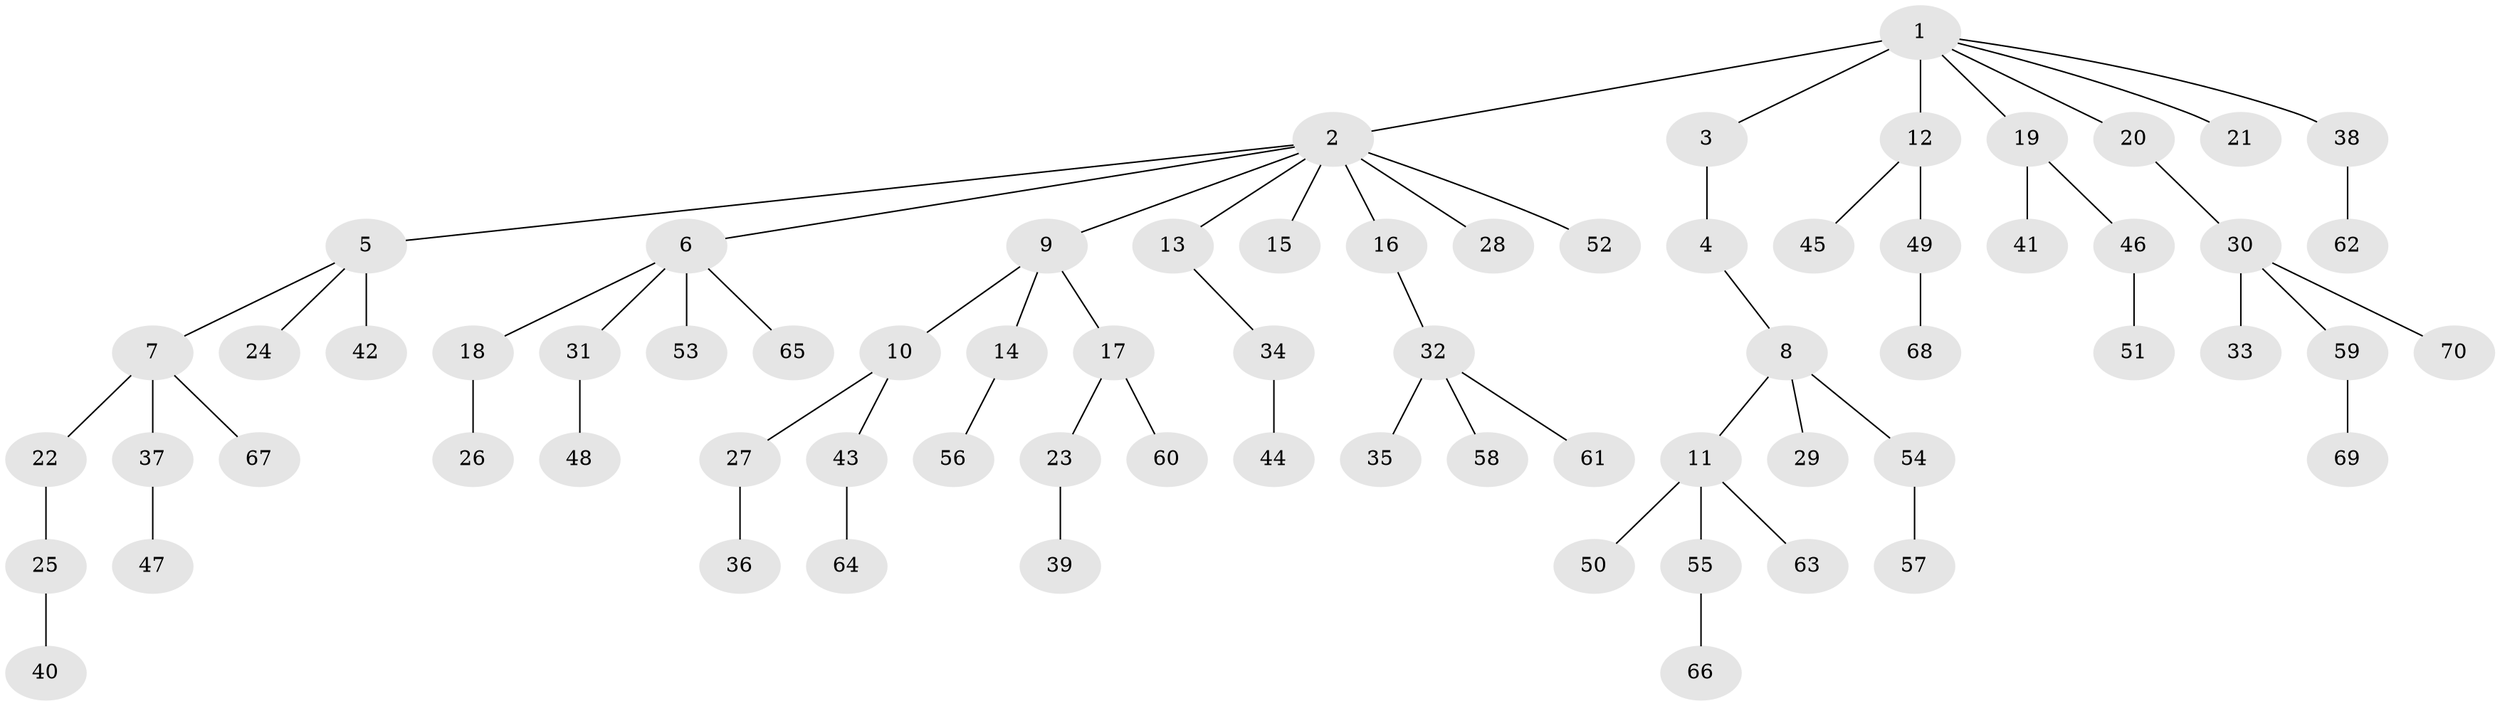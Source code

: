 // original degree distribution, {8: 0.007142857142857143, 7: 0.007142857142857143, 2: 0.24285714285714285, 3: 0.15, 6: 0.007142857142857143, 5: 0.05714285714285714, 4: 0.02857142857142857, 1: 0.5}
// Generated by graph-tools (version 1.1) at 2025/36/03/09/25 02:36:36]
// undirected, 70 vertices, 69 edges
graph export_dot {
graph [start="1"]
  node [color=gray90,style=filled];
  1;
  2;
  3;
  4;
  5;
  6;
  7;
  8;
  9;
  10;
  11;
  12;
  13;
  14;
  15;
  16;
  17;
  18;
  19;
  20;
  21;
  22;
  23;
  24;
  25;
  26;
  27;
  28;
  29;
  30;
  31;
  32;
  33;
  34;
  35;
  36;
  37;
  38;
  39;
  40;
  41;
  42;
  43;
  44;
  45;
  46;
  47;
  48;
  49;
  50;
  51;
  52;
  53;
  54;
  55;
  56;
  57;
  58;
  59;
  60;
  61;
  62;
  63;
  64;
  65;
  66;
  67;
  68;
  69;
  70;
  1 -- 2 [weight=2.0];
  1 -- 3 [weight=1.0];
  1 -- 12 [weight=2.0];
  1 -- 19 [weight=1.0];
  1 -- 20 [weight=1.0];
  1 -- 21 [weight=1.0];
  1 -- 38 [weight=1.0];
  2 -- 5 [weight=1.0];
  2 -- 6 [weight=1.0];
  2 -- 9 [weight=1.0];
  2 -- 13 [weight=1.0];
  2 -- 15 [weight=1.0];
  2 -- 16 [weight=1.0];
  2 -- 28 [weight=1.0];
  2 -- 52 [weight=1.0];
  3 -- 4 [weight=3.0];
  4 -- 8 [weight=1.0];
  5 -- 7 [weight=1.0];
  5 -- 24 [weight=1.0];
  5 -- 42 [weight=2.0];
  6 -- 18 [weight=1.0];
  6 -- 31 [weight=1.0];
  6 -- 53 [weight=1.0];
  6 -- 65 [weight=1.0];
  7 -- 22 [weight=1.0];
  7 -- 37 [weight=1.0];
  7 -- 67 [weight=1.0];
  8 -- 11 [weight=1.0];
  8 -- 29 [weight=1.0];
  8 -- 54 [weight=1.0];
  9 -- 10 [weight=1.0];
  9 -- 14 [weight=1.0];
  9 -- 17 [weight=1.0];
  10 -- 27 [weight=1.0];
  10 -- 43 [weight=1.0];
  11 -- 50 [weight=1.0];
  11 -- 55 [weight=1.0];
  11 -- 63 [weight=1.0];
  12 -- 45 [weight=1.0];
  12 -- 49 [weight=1.0];
  13 -- 34 [weight=1.0];
  14 -- 56 [weight=1.0];
  16 -- 32 [weight=1.0];
  17 -- 23 [weight=1.0];
  17 -- 60 [weight=1.0];
  18 -- 26 [weight=2.0];
  19 -- 41 [weight=1.0];
  19 -- 46 [weight=1.0];
  20 -- 30 [weight=1.0];
  22 -- 25 [weight=2.0];
  23 -- 39 [weight=2.0];
  25 -- 40 [weight=1.0];
  27 -- 36 [weight=1.0];
  30 -- 33 [weight=2.0];
  30 -- 59 [weight=1.0];
  30 -- 70 [weight=1.0];
  31 -- 48 [weight=1.0];
  32 -- 35 [weight=1.0];
  32 -- 58 [weight=1.0];
  32 -- 61 [weight=1.0];
  34 -- 44 [weight=2.0];
  37 -- 47 [weight=1.0];
  38 -- 62 [weight=1.0];
  43 -- 64 [weight=1.0];
  46 -- 51 [weight=1.0];
  49 -- 68 [weight=1.0];
  54 -- 57 [weight=1.0];
  55 -- 66 [weight=1.0];
  59 -- 69 [weight=1.0];
}
